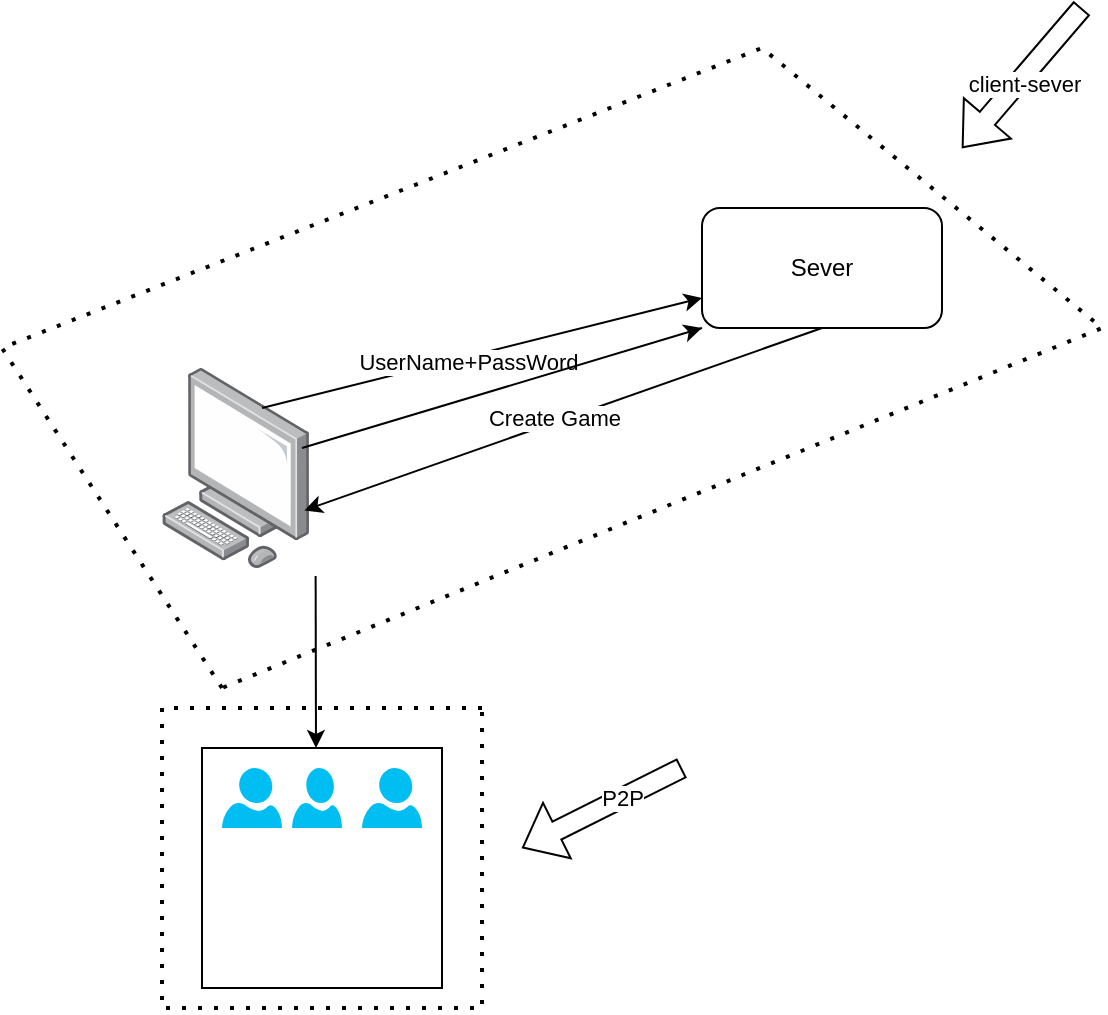 <mxfile version="21.6.5" type="device">
  <diagram name="Trang-1" id="LpZlf-5C4UaZ8tRU1PTK">
    <mxGraphModel dx="1050" dy="566" grid="1" gridSize="10" guides="1" tooltips="1" connect="1" arrows="1" fold="1" page="1" pageScale="1" pageWidth="827" pageHeight="1169" math="0" shadow="0">
      <root>
        <mxCell id="0" />
        <mxCell id="1" parent="0" />
        <mxCell id="3h1ddIU_jAH1FbgFGDNU-1" value="Sever" style="rounded=1;whiteSpace=wrap;html=1;" parent="1" vertex="1">
          <mxGeometry x="400" y="170" width="120" height="60" as="geometry" />
        </mxCell>
        <mxCell id="3h1ddIU_jAH1FbgFGDNU-2" value="" style="image;points=[];aspect=fixed;html=1;align=center;shadow=0;dashed=0;image=img/lib/allied_telesis/computer_and_terminals/Personal_Computer.svg;" parent="1" vertex="1">
          <mxGeometry x="130" y="250" width="73.79" height="100" as="geometry" />
        </mxCell>
        <mxCell id="3h1ddIU_jAH1FbgFGDNU-3" value="" style="endArrow=classic;html=1;rounded=0;entryX=0;entryY=0.75;entryDx=0;entryDy=0;" parent="1" target="3h1ddIU_jAH1FbgFGDNU-1" edge="1">
          <mxGeometry width="50" height="50" relative="1" as="geometry">
            <mxPoint x="180" y="270" as="sourcePoint" />
            <mxPoint x="300" y="220" as="targetPoint" />
          </mxGeometry>
        </mxCell>
        <mxCell id="NE8njmsyKTCG2TQMm4SC-1" value="UserName+PassWord" style="edgeLabel;html=1;align=center;verticalAlign=middle;resizable=0;points=[];" vertex="1" connectable="0" parent="3h1ddIU_jAH1FbgFGDNU-3">
          <mxGeometry x="-0.069" y="-1" relative="1" as="geometry">
            <mxPoint y="1" as="offset" />
          </mxGeometry>
        </mxCell>
        <mxCell id="3h1ddIU_jAH1FbgFGDNU-4" value="" style="endArrow=classic;html=1;rounded=0;exitX=0.5;exitY=1;exitDx=0;exitDy=0;entryX=0.965;entryY=0.712;entryDx=0;entryDy=0;entryPerimeter=0;" parent="1" source="3h1ddIU_jAH1FbgFGDNU-1" target="3h1ddIU_jAH1FbgFGDNU-2" edge="1">
          <mxGeometry width="50" height="50" relative="1" as="geometry">
            <mxPoint x="380" y="270" as="sourcePoint" />
            <mxPoint x="260" y="310" as="targetPoint" />
          </mxGeometry>
        </mxCell>
        <mxCell id="NE8njmsyKTCG2TQMm4SC-4" value="Text" style="edgeLabel;html=1;align=center;verticalAlign=middle;resizable=0;points=[];" vertex="1" connectable="0" parent="3h1ddIU_jAH1FbgFGDNU-4">
          <mxGeometry x="0.012" y="-1" relative="1" as="geometry">
            <mxPoint y="-1" as="offset" />
          </mxGeometry>
        </mxCell>
        <mxCell id="NE8njmsyKTCG2TQMm4SC-5" value="Create Game" style="edgeLabel;html=1;align=center;verticalAlign=middle;resizable=0;points=[];" vertex="1" connectable="0" parent="3h1ddIU_jAH1FbgFGDNU-4">
          <mxGeometry x="0.029" y="-2" relative="1" as="geometry">
            <mxPoint x="-1" as="offset" />
          </mxGeometry>
        </mxCell>
        <mxCell id="NE8njmsyKTCG2TQMm4SC-6" value="" style="endArrow=classic;html=1;rounded=0;exitX=0;exitY=1;exitDx=0;exitDy=0;" edge="1" parent="1" source="3h1ddIU_jAH1FbgFGDNU-1">
          <mxGeometry width="50" height="50" relative="1" as="geometry">
            <mxPoint x="390" y="320" as="sourcePoint" />
            <mxPoint x="400" y="230" as="targetPoint" />
            <Array as="points">
              <mxPoint x="200" y="290" />
              <mxPoint x="400" y="230" />
            </Array>
          </mxGeometry>
        </mxCell>
        <mxCell id="NE8njmsyKTCG2TQMm4SC-7" value="" style="endArrow=classic;html=1;rounded=0;exitX=1.041;exitY=1.04;exitDx=0;exitDy=0;exitPerimeter=0;" edge="1" parent="1" source="3h1ddIU_jAH1FbgFGDNU-2">
          <mxGeometry width="50" height="50" relative="1" as="geometry">
            <mxPoint x="390" y="320" as="sourcePoint" />
            <mxPoint x="207" y="440" as="targetPoint" />
          </mxGeometry>
        </mxCell>
        <mxCell id="NE8njmsyKTCG2TQMm4SC-8" value="" style="whiteSpace=wrap;html=1;aspect=fixed;" vertex="1" parent="1">
          <mxGeometry x="150" y="440" width="120" height="120" as="geometry" />
        </mxCell>
        <mxCell id="NE8njmsyKTCG2TQMm4SC-9" value="c" style="verticalLabelPosition=bottom;html=1;verticalAlign=top;align=center;strokeColor=none;fillColor=#000000;shape=mxgraph.azure.user;" vertex="1" parent="1">
          <mxGeometry x="150" y="440" width="40" height="40" as="geometry" />
        </mxCell>
        <mxCell id="NE8njmsyKTCG2TQMm4SC-11" value="" style="whiteSpace=wrap;html=1;aspect=fixed;" vertex="1" parent="1">
          <mxGeometry x="150" y="440" width="120" height="120" as="geometry" />
        </mxCell>
        <mxCell id="NE8njmsyKTCG2TQMm4SC-13" value="" style="verticalLabelPosition=bottom;html=1;verticalAlign=top;align=center;strokeColor=none;fillColor=#00BEF2;shape=mxgraph.azure.user;" vertex="1" parent="1">
          <mxGeometry x="195" y="450" width="25" height="30" as="geometry" />
        </mxCell>
        <mxCell id="NE8njmsyKTCG2TQMm4SC-14" value="" style="verticalLabelPosition=bottom;html=1;verticalAlign=top;align=center;strokeColor=none;fillColor=#00BEF2;shape=mxgraph.azure.user;" vertex="1" parent="1">
          <mxGeometry x="160" y="450" width="30" height="30" as="geometry" />
        </mxCell>
        <mxCell id="NE8njmsyKTCG2TQMm4SC-17" value="" style="verticalLabelPosition=bottom;html=1;verticalAlign=top;align=center;strokeColor=none;fillColor=#00BEF2;shape=mxgraph.azure.user;" vertex="1" parent="1">
          <mxGeometry x="230" y="450" width="30" height="30" as="geometry" />
        </mxCell>
        <mxCell id="NE8njmsyKTCG2TQMm4SC-20" value="" style="endArrow=none;dashed=1;html=1;dashPattern=1 3;strokeWidth=2;rounded=0;" edge="1" parent="1">
          <mxGeometry width="50" height="50" relative="1" as="geometry">
            <mxPoint x="160" y="410" as="sourcePoint" />
            <mxPoint x="160" y="410" as="targetPoint" />
            <Array as="points">
              <mxPoint x="50" y="240" />
              <mxPoint x="430" y="90" />
              <mxPoint x="600" y="230" />
            </Array>
          </mxGeometry>
        </mxCell>
        <mxCell id="NE8njmsyKTCG2TQMm4SC-22" value="" style="endArrow=none;dashed=1;html=1;dashPattern=1 3;strokeWidth=2;rounded=0;" edge="1" parent="1">
          <mxGeometry width="50" height="50" relative="1" as="geometry">
            <mxPoint x="290" y="420" as="sourcePoint" />
            <mxPoint x="290" y="420" as="targetPoint" />
            <Array as="points">
              <mxPoint x="130" y="420" />
              <mxPoint x="130" y="570" />
              <mxPoint x="290" y="570" />
            </Array>
          </mxGeometry>
        </mxCell>
        <mxCell id="NE8njmsyKTCG2TQMm4SC-23" value="" style="shape=flexArrow;endArrow=classic;html=1;rounded=0;" edge="1" parent="1">
          <mxGeometry width="50" height="50" relative="1" as="geometry">
            <mxPoint x="390" y="450" as="sourcePoint" />
            <mxPoint x="310" y="490" as="targetPoint" />
          </mxGeometry>
        </mxCell>
        <mxCell id="NE8njmsyKTCG2TQMm4SC-24" value="P2P" style="edgeLabel;html=1;align=center;verticalAlign=middle;resizable=0;points=[];" vertex="1" connectable="0" parent="NE8njmsyKTCG2TQMm4SC-23">
          <mxGeometry x="0.164" y="-4" relative="1" as="geometry">
            <mxPoint x="18" y="-5" as="offset" />
          </mxGeometry>
        </mxCell>
        <mxCell id="NE8njmsyKTCG2TQMm4SC-25" value="" style="shape=flexArrow;endArrow=classic;html=1;rounded=0;" edge="1" parent="1">
          <mxGeometry width="50" height="50" relative="1" as="geometry">
            <mxPoint x="590" y="70" as="sourcePoint" />
            <mxPoint x="530" y="140" as="targetPoint" />
          </mxGeometry>
        </mxCell>
        <mxCell id="NE8njmsyKTCG2TQMm4SC-26" value="client-sever" style="edgeLabel;html=1;align=center;verticalAlign=middle;resizable=0;points=[];" vertex="1" connectable="0" parent="NE8njmsyKTCG2TQMm4SC-25">
          <mxGeometry x="0.007" y="3" relative="1" as="geometry">
            <mxPoint x="-1" as="offset" />
          </mxGeometry>
        </mxCell>
      </root>
    </mxGraphModel>
  </diagram>
</mxfile>
